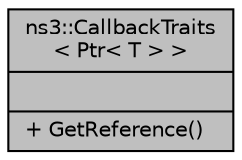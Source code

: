 digraph "ns3::CallbackTraits&lt; Ptr&lt; T &gt; &gt;"
{
  edge [fontname="Helvetica",fontsize="10",labelfontname="Helvetica",labelfontsize="10"];
  node [fontname="Helvetica",fontsize="10",shape=record];
  Node1 [label="{ns3::CallbackTraits\l\< Ptr\< T \> \>\n||+ GetReference()\l}",height=0.2,width=0.4,color="black", fillcolor="grey75", style="filled", fontcolor="black"];
}
